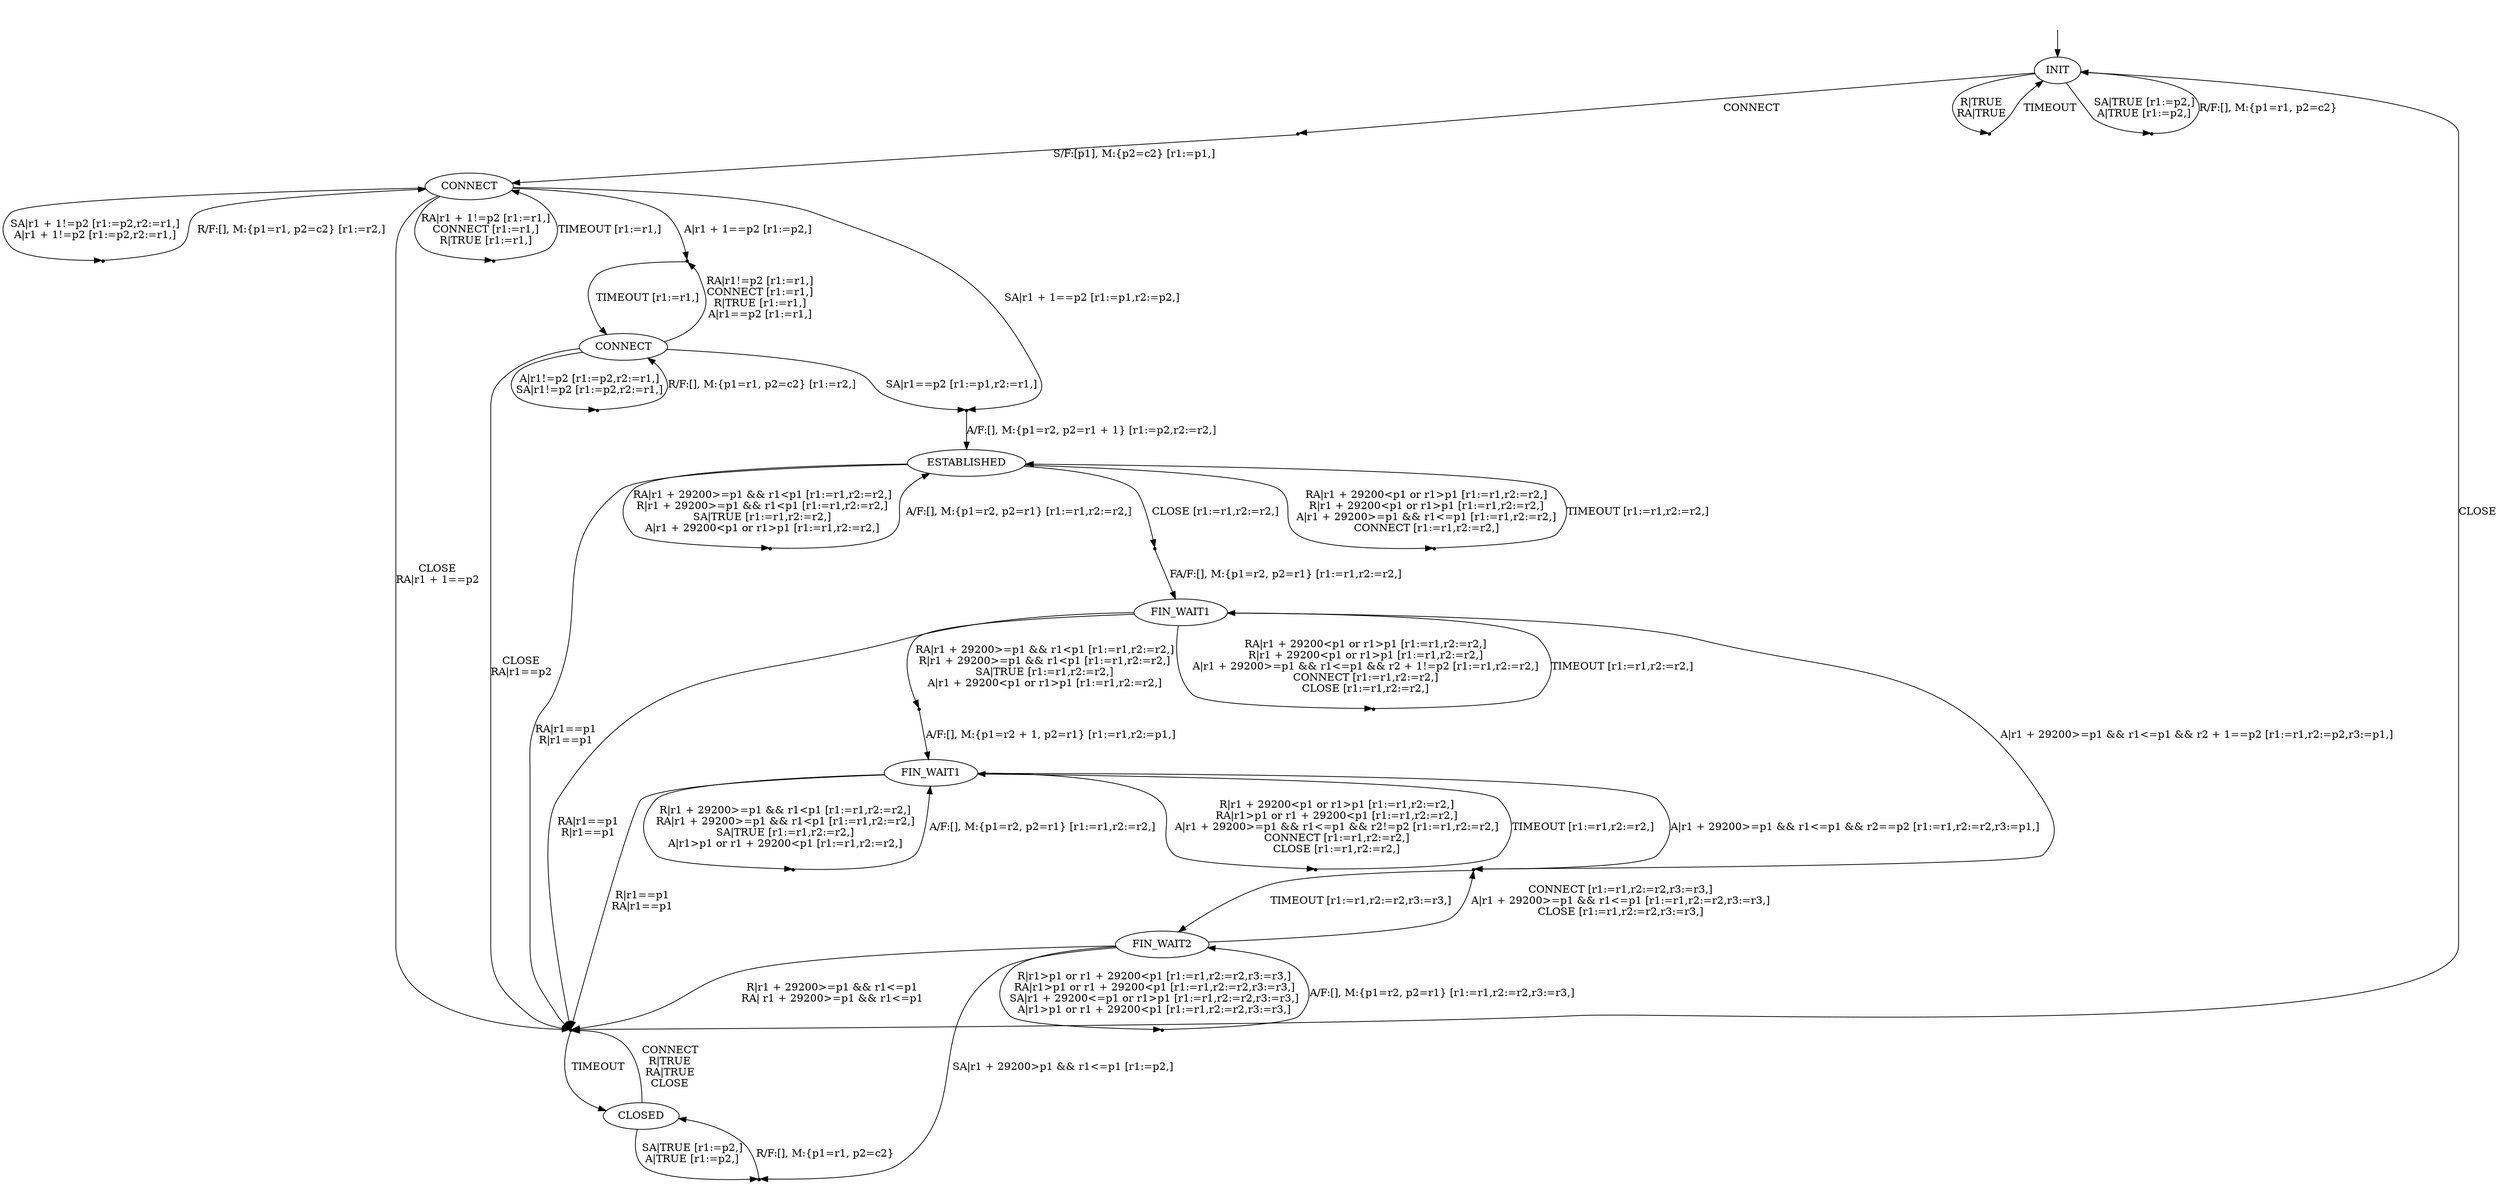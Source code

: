 digraph RA {
"" [label="", shape=none];
l0 [shape=ellipse, style=solid, label="INIT"];
l1 [shape=point, style=solid];
l4 [shape=point, style=solid];
l5 [shape=point, style=solid];
l6 [shape=ellipse, style=solid, label="CONNECT"];
l7 [shape=point, style=solid];
l8 [shape=point, style=solid];
l9 [shape=ellipse, style=solid, label="CLOSED"];
l10 [shape=point, style=solid];
l11 [shape=point, style=solid];
l12 [shape=point, style=solid];
l13 [shape=ellipse, style=solid, label="CONNECT"];
l14 [shape=point, style=solid];
l15 [shape=point, style=solid];
l16 [shape=ellipse, style=solid, label="ESTABLISHED"];
l17 [shape=point, style=solid];
l18 [shape=point, style=solid];
l19 [shape=ellipse, style=solid, label="FIN_WAIT1"];
l20 [shape=point, style=solid];
l21 [shape=point, style=solid];
l22 [shape=point, style=solid];
l23 [shape=ellipse, style=solid, label="FIN_WAIT1"];
l24 [shape=point, style=solid];
l25 [shape=point, style=solid];
l26 [shape=point, style=solid];
l27 [shape=ellipse, style=solid, label="FIN_WAIT2"];
l28 [shape=point, style=solid];
"" -> l0;
l0 -> l1  [label="CONNECT"];
l0 -> l4  [label="R|TRUE
RA|TRUE"];
l0 -> l5  [label="SA|TRUE [r1:=p2,]
A|TRUE [r1:=p2,]"];
l0 -> l8  [label="CLOSE"];
l1 -> l6  [label="S/F:[p1], M:{p2=c2} [r1:=p1,]"];
l4 -> l0  [label="TIMEOUT"];
l5 -> l0  [label="R/F:[], M:{p1=r1, p2=c2}"];
l6 -> l7  [label="SA|r1 + 1!=p2 [r1:=p2,r2:=r1,]
A|r1 + 1!=p2 [r1:=p2,r2:=r1,]"];
l6 -> l15  [label="SA|r1 + 1==p2 [r1:=p1,r2:=p2,]"];
l6 -> l12  [label="A|r1 + 1==p2 [r1:=p2,]"];
l6 -> l8  [label="CLOSE
RA|r1 + 1==p2"];
l6 -> l11  [label="RA|r1 + 1!=p2 [r1:=r1,]
CONNECT [r1:=r1,]
R|TRUE [r1:=r1,]"];
l7 -> l6  [label="R/F:[], M:{p1=r1, p2=c2} [r1:=r2,]"];
l8 -> l9  [label="TIMEOUT"];
l9 -> l8  [label="CONNECT
R|TRUE
RA|TRUE
CLOSE"];
l9 -> l10  [label="SA|TRUE [r1:=p2,]
A|TRUE [r1:=p2,]"];
l10 -> l9  [label="R/F:[], M:{p1=r1, p2=c2}"];
l11 -> l6  [label="TIMEOUT [r1:=r1,]"];
l12 -> l13  [label="TIMEOUT [r1:=r1,]"];
l13 -> l8  [label="CLOSE
RA|r1==p2"];
l13 -> l12  [label="RA|r1!=p2 [r1:=r1,]
CONNECT [r1:=r1,]
R|TRUE [r1:=r1,]
A|r1==p2 [r1:=r1,]"];
l13 -> l14  [label="A|r1!=p2 [r1:=p2,r2:=r1,]
SA|r1!=p2 [r1:=p2,r2:=r1,]"];
l13 -> l15  [label="SA|r1==p2 [r1:=p1,r2:=r1,]"];
l14 -> l13  [label="R/F:[], M:{p1=r1, p2=c2} [r1:=r2,]"];
l15 -> l16  [label="A/F:[], M:{p1=r2, p2=r1 + 1} [r1:=p2,r2:=r2,]"];
l16 -> l8  [label="RA|r1==p1
R|r1==p1"];
l16 -> l17  [label="RA|r1 + 29200&gt;=p1 &amp;&amp; r1&lt;p1 [r1:=r1,r2:=r2,]
R|r1 + 29200&gt;=p1 &amp;&amp; r1&lt;p1 [r1:=r1,r2:=r2,]
SA|TRUE [r1:=r1,r2:=r2,]
A|r1 + 29200&lt;p1 or r1&gt;p1 [r1:=r1,r2:=r2,]"];
l16 -> l21  [label="RA|r1 + 29200&lt;p1 or r1&gt;p1 [r1:=r1,r2:=r2,]
R|r1 + 29200&lt;p1 or r1&gt;p1 [r1:=r1,r2:=r2,]
A|r1 + 29200&gt;=p1 &amp;&amp; r1&lt;=p1 [r1:=r1,r2:=r2,]
CONNECT [r1:=r1,r2:=r2,]"];
l16 -> l18  [label="CLOSE [r1:=r1,r2:=r2,]"];
l17 -> l16  [label="A/F:[], M:{p1=r2, p2=r1} [r1:=r1,r2:=r2,]"];
l18 -> l19  [label="FA/F:[], M:{p1=r2, p2=r1} [r1:=r1,r2:=r2,]"];
l19 -> l8  [label="RA|r1==p1
R|r1==p1"];
l19 -> l20  [label="RA|r1 + 29200&gt;=p1 &amp;&amp; r1&lt;p1 [r1:=r1,r2:=r2,]
R|r1 + 29200&gt;=p1 &amp;&amp; r1&lt;p1 [r1:=r1,r2:=r2,]
SA|TRUE [r1:=r1,r2:=r2,]
A|r1 + 29200&lt;p1 or r1&gt;p1 [r1:=r1,r2:=r2,]"];
l19 -> l22  [label="RA|r1 + 29200&lt;p1 or r1&gt;p1 [r1:=r1,r2:=r2,]
R|r1 + 29200&lt;p1 or r1&gt;p1 [r1:=r1,r2:=r2,]
A|r1 + 29200&gt;=p1 &amp;&amp; r1&lt;=p1 &amp;&amp; r2 + 1!=p2 [r1:=r1,r2:=r2,]
CONNECT [r1:=r1,r2:=r2,]
CLOSE [r1:=r1,r2:=r2,]"];
l19 -> l26  [label="A|r1 + 29200&gt;=p1 &amp;&amp; r1&lt;=p1 &amp;&amp; r2 + 1==p2 [r1:=r1,r2:=p2,r3:=p1,]"];
l20 -> l23  [label="A/F:[], M:{p1=r2 + 1, p2=r1} [r1:=r1,r2:=p1,]"];
l21 -> l16  [label="TIMEOUT [r1:=r1,r2:=r2,]"];
l22 -> l19  [label="TIMEOUT [r1:=r1,r2:=r2,]"];
l23 -> l8  [label="R|r1==p1
RA|r1==p1"];
l23 -> l24  [label="R|r1 + 29200&gt;=p1 &amp;&amp; r1&lt;p1 [r1:=r1,r2:=r2,]
RA|r1 + 29200&gt;=p1 &amp;&amp; r1&lt;p1 [r1:=r1,r2:=r2,]
SA|TRUE [r1:=r1,r2:=r2,]
A|r1&gt;p1 or r1 + 29200&lt;p1 [r1:=r1,r2:=r2,]"];
l23 -> l25  [label="R|r1 + 29200&lt;p1 or r1&gt;p1 [r1:=r1,r2:=r2,]
RA|r1&gt;p1 or r1 + 29200&lt;p1 [r1:=r1,r2:=r2,]
A|r1 + 29200&gt;=p1 &amp;&amp; r1&lt;=p1 &amp;&amp; r2!=p2 [r1:=r1,r2:=r2,]
CONNECT [r1:=r1,r2:=r2,]
CLOSE [r1:=r1,r2:=r2,]"];
l23 -> l26  [label="A|r1 + 29200&gt;=p1 &amp;&amp; r1&lt;=p1 &amp;&amp; r2==p2 [r1:=r1,r2:=r2,r3:=p1,]"];
l24 -> l23  [label="A/F:[], M:{p1=r2, p2=r1} [r1:=r1,r2:=r2,]"];
l25 -> l23  [label="TIMEOUT [r1:=r1,r2:=r2,]"];
l26 -> l27  [label="TIMEOUT [r1:=r1,r2:=r2,r3:=r3,]"];
l27 -> l8  [label="R|r1 + 29200&gt;=p1 &amp;&amp; r1&lt;=p1
RA| r1 + 29200&gt;=p1 &amp;&amp; r1&lt;=p1"];
l27 -> l28  [label="R|r1&gt;p1 or r1 + 29200&lt;p1 [r1:=r1,r2:=r2,r3:=r3,]
RA|r1&gt;p1 or r1 + 29200&lt;p1 [r1:=r1,r2:=r2,r3:=r3,]
SA|r1 + 29200&lt;=p1 or r1&gt;p1 [r1:=r1,r2:=r2,r3:=r3,]
A|r1&gt;p1 or r1 + 29200&lt;p1 [r1:=r1,r2:=r2,r3:=r3,]"];
l27 -> l10  [label="SA|r1 + 29200&gt;p1 &amp;&amp; r1&lt;=p1 [r1:=p2,]"];
l27 -> l26  [label="CONNECT [r1:=r1,r2:=r2,r3:=r3,]
A|r1 + 29200&gt;=p1 &amp;&amp; r1&lt;=p1 [r1:=r1,r2:=r2,r3:=r3,]
CLOSE [r1:=r1,r2:=r2,r3:=r3,]"];
l28 -> l27  [label="A/F:[], M:{p1=r2, p2=r1} [r1:=r1,r2:=r2,r3:=r3,]"];
}
